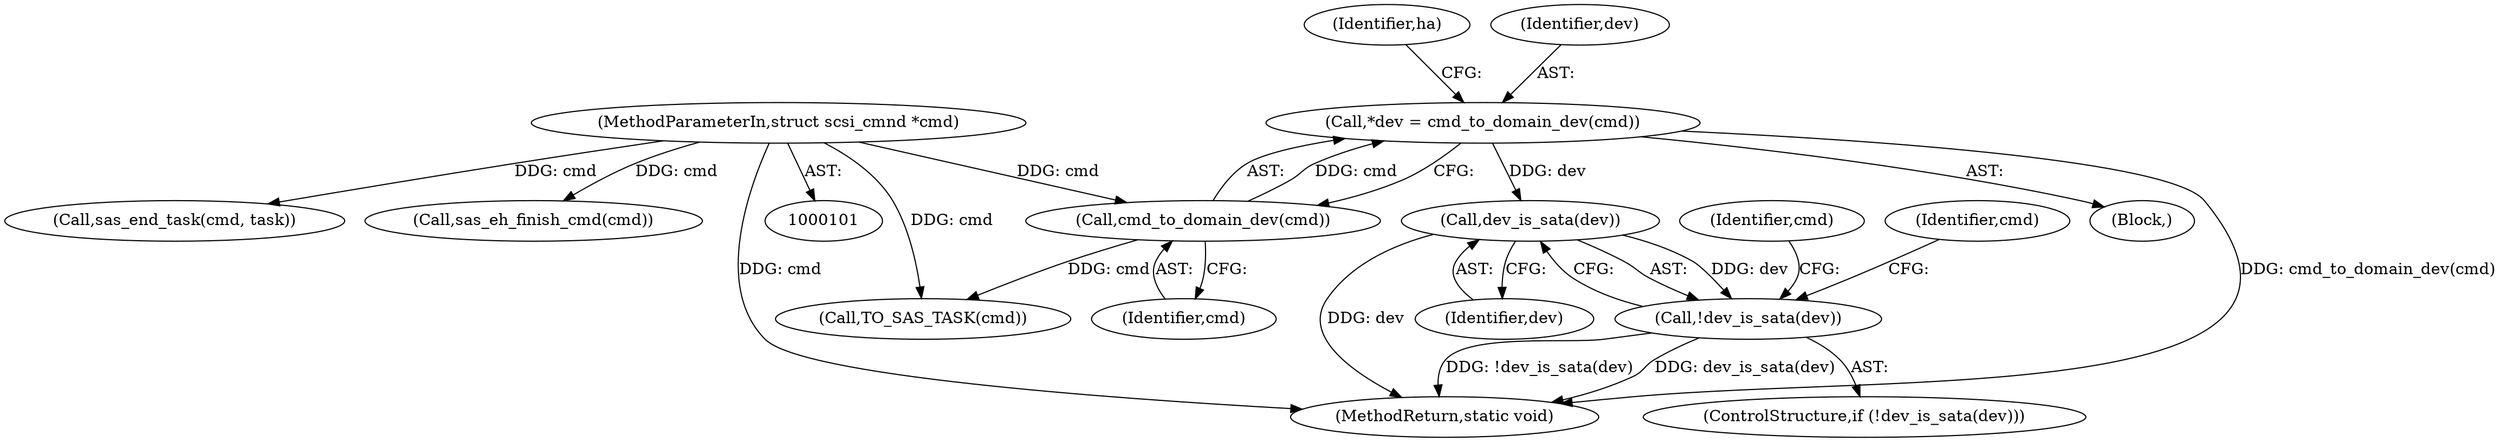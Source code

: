 digraph "1_linux_318aaf34f1179b39fa9c30fa0f3288b645beee39@pointer" {
"1000124" [label="(Call,dev_is_sata(dev))"];
"1000105" [label="(Call,*dev = cmd_to_domain_dev(cmd))"];
"1000107" [label="(Call,cmd_to_domain_dev(cmd))"];
"1000102" [label="(MethodParameterIn,struct scsi_cmnd *cmd)"];
"1000123" [label="(Call,!dev_is_sata(dev))"];
"1000130" [label="(Call,sas_end_task(cmd, task))"];
"1000107" [label="(Call,cmd_to_domain_dev(cmd))"];
"1000123" [label="(Call,!dev_is_sata(dev))"];
"1000124" [label="(Call,dev_is_sata(dev))"];
"1000127" [label="(Call,sas_eh_finish_cmd(cmd))"];
"1000122" [label="(ControlStructure,if (!dev_is_sata(dev)))"];
"1000111" [label="(Identifier,ha)"];
"1000105" [label="(Call,*dev = cmd_to_domain_dev(cmd))"];
"1000125" [label="(Identifier,dev)"];
"1000106" [label="(Identifier,dev)"];
"1000108" [label="(Identifier,cmd)"];
"1000120" [label="(Call,TO_SAS_TASK(cmd))"];
"1000131" [label="(Identifier,cmd)"];
"1000103" [label="(Block,)"];
"1000128" [label="(Identifier,cmd)"];
"1000142" [label="(MethodReturn,static void)"];
"1000102" [label="(MethodParameterIn,struct scsi_cmnd *cmd)"];
"1000124" -> "1000123"  [label="AST: "];
"1000124" -> "1000125"  [label="CFG: "];
"1000125" -> "1000124"  [label="AST: "];
"1000123" -> "1000124"  [label="CFG: "];
"1000124" -> "1000142"  [label="DDG: dev"];
"1000124" -> "1000123"  [label="DDG: dev"];
"1000105" -> "1000124"  [label="DDG: dev"];
"1000105" -> "1000103"  [label="AST: "];
"1000105" -> "1000107"  [label="CFG: "];
"1000106" -> "1000105"  [label="AST: "];
"1000107" -> "1000105"  [label="AST: "];
"1000111" -> "1000105"  [label="CFG: "];
"1000105" -> "1000142"  [label="DDG: cmd_to_domain_dev(cmd)"];
"1000107" -> "1000105"  [label="DDG: cmd"];
"1000107" -> "1000108"  [label="CFG: "];
"1000108" -> "1000107"  [label="AST: "];
"1000102" -> "1000107"  [label="DDG: cmd"];
"1000107" -> "1000120"  [label="DDG: cmd"];
"1000102" -> "1000101"  [label="AST: "];
"1000102" -> "1000142"  [label="DDG: cmd"];
"1000102" -> "1000120"  [label="DDG: cmd"];
"1000102" -> "1000127"  [label="DDG: cmd"];
"1000102" -> "1000130"  [label="DDG: cmd"];
"1000123" -> "1000122"  [label="AST: "];
"1000128" -> "1000123"  [label="CFG: "];
"1000131" -> "1000123"  [label="CFG: "];
"1000123" -> "1000142"  [label="DDG: !dev_is_sata(dev)"];
"1000123" -> "1000142"  [label="DDG: dev_is_sata(dev)"];
}
